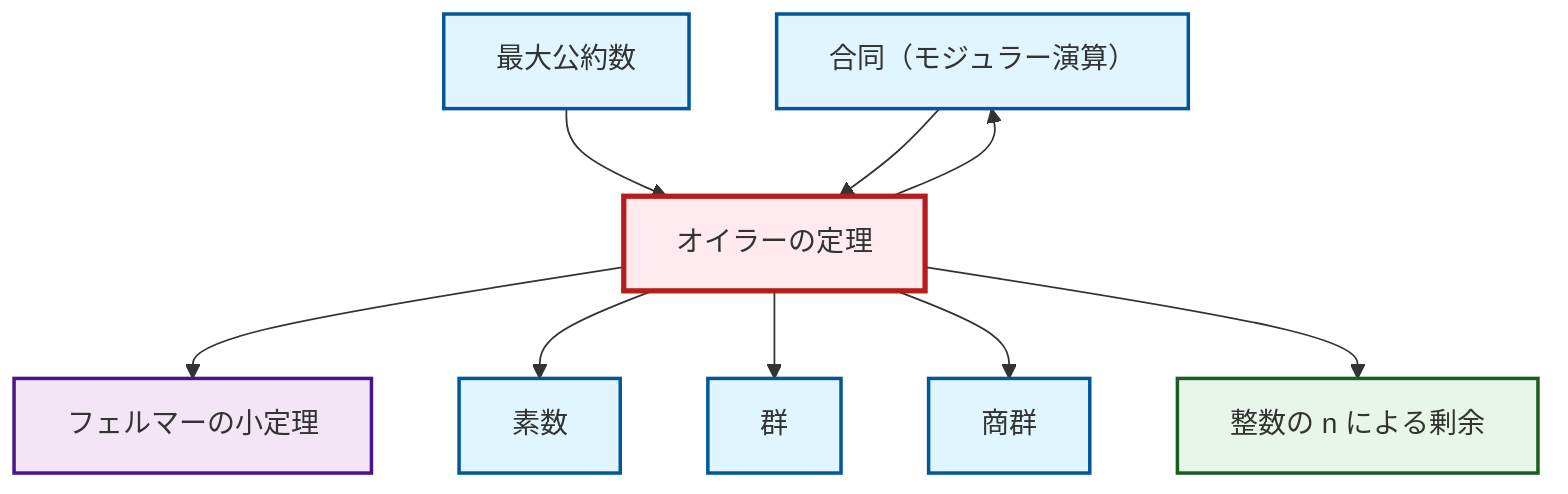 graph TD
    classDef definition fill:#e1f5fe,stroke:#01579b,stroke-width:2px
    classDef theorem fill:#f3e5f5,stroke:#4a148c,stroke-width:2px
    classDef axiom fill:#fff3e0,stroke:#e65100,stroke-width:2px
    classDef example fill:#e8f5e9,stroke:#1b5e20,stroke-width:2px
    classDef current fill:#ffebee,stroke:#b71c1c,stroke-width:3px
    def-group["群"]:::definition
    def-congruence["合同（モジュラー演算）"]:::definition
    def-gcd["最大公約数"]:::definition
    def-prime["素数"]:::definition
    thm-euler["オイラーの定理"]:::theorem
    thm-fermat-little["フェルマーの小定理"]:::theorem
    def-quotient-group["商群"]:::definition
    ex-quotient-integers-mod-n["整数の n による剰余"]:::example
    thm-euler --> thm-fermat-little
    thm-euler --> def-prime
    def-gcd --> thm-euler
    thm-euler --> def-group
    thm-euler --> def-quotient-group
    thm-euler --> ex-quotient-integers-mod-n
    def-congruence --> thm-euler
    thm-euler --> def-congruence
    class thm-euler current